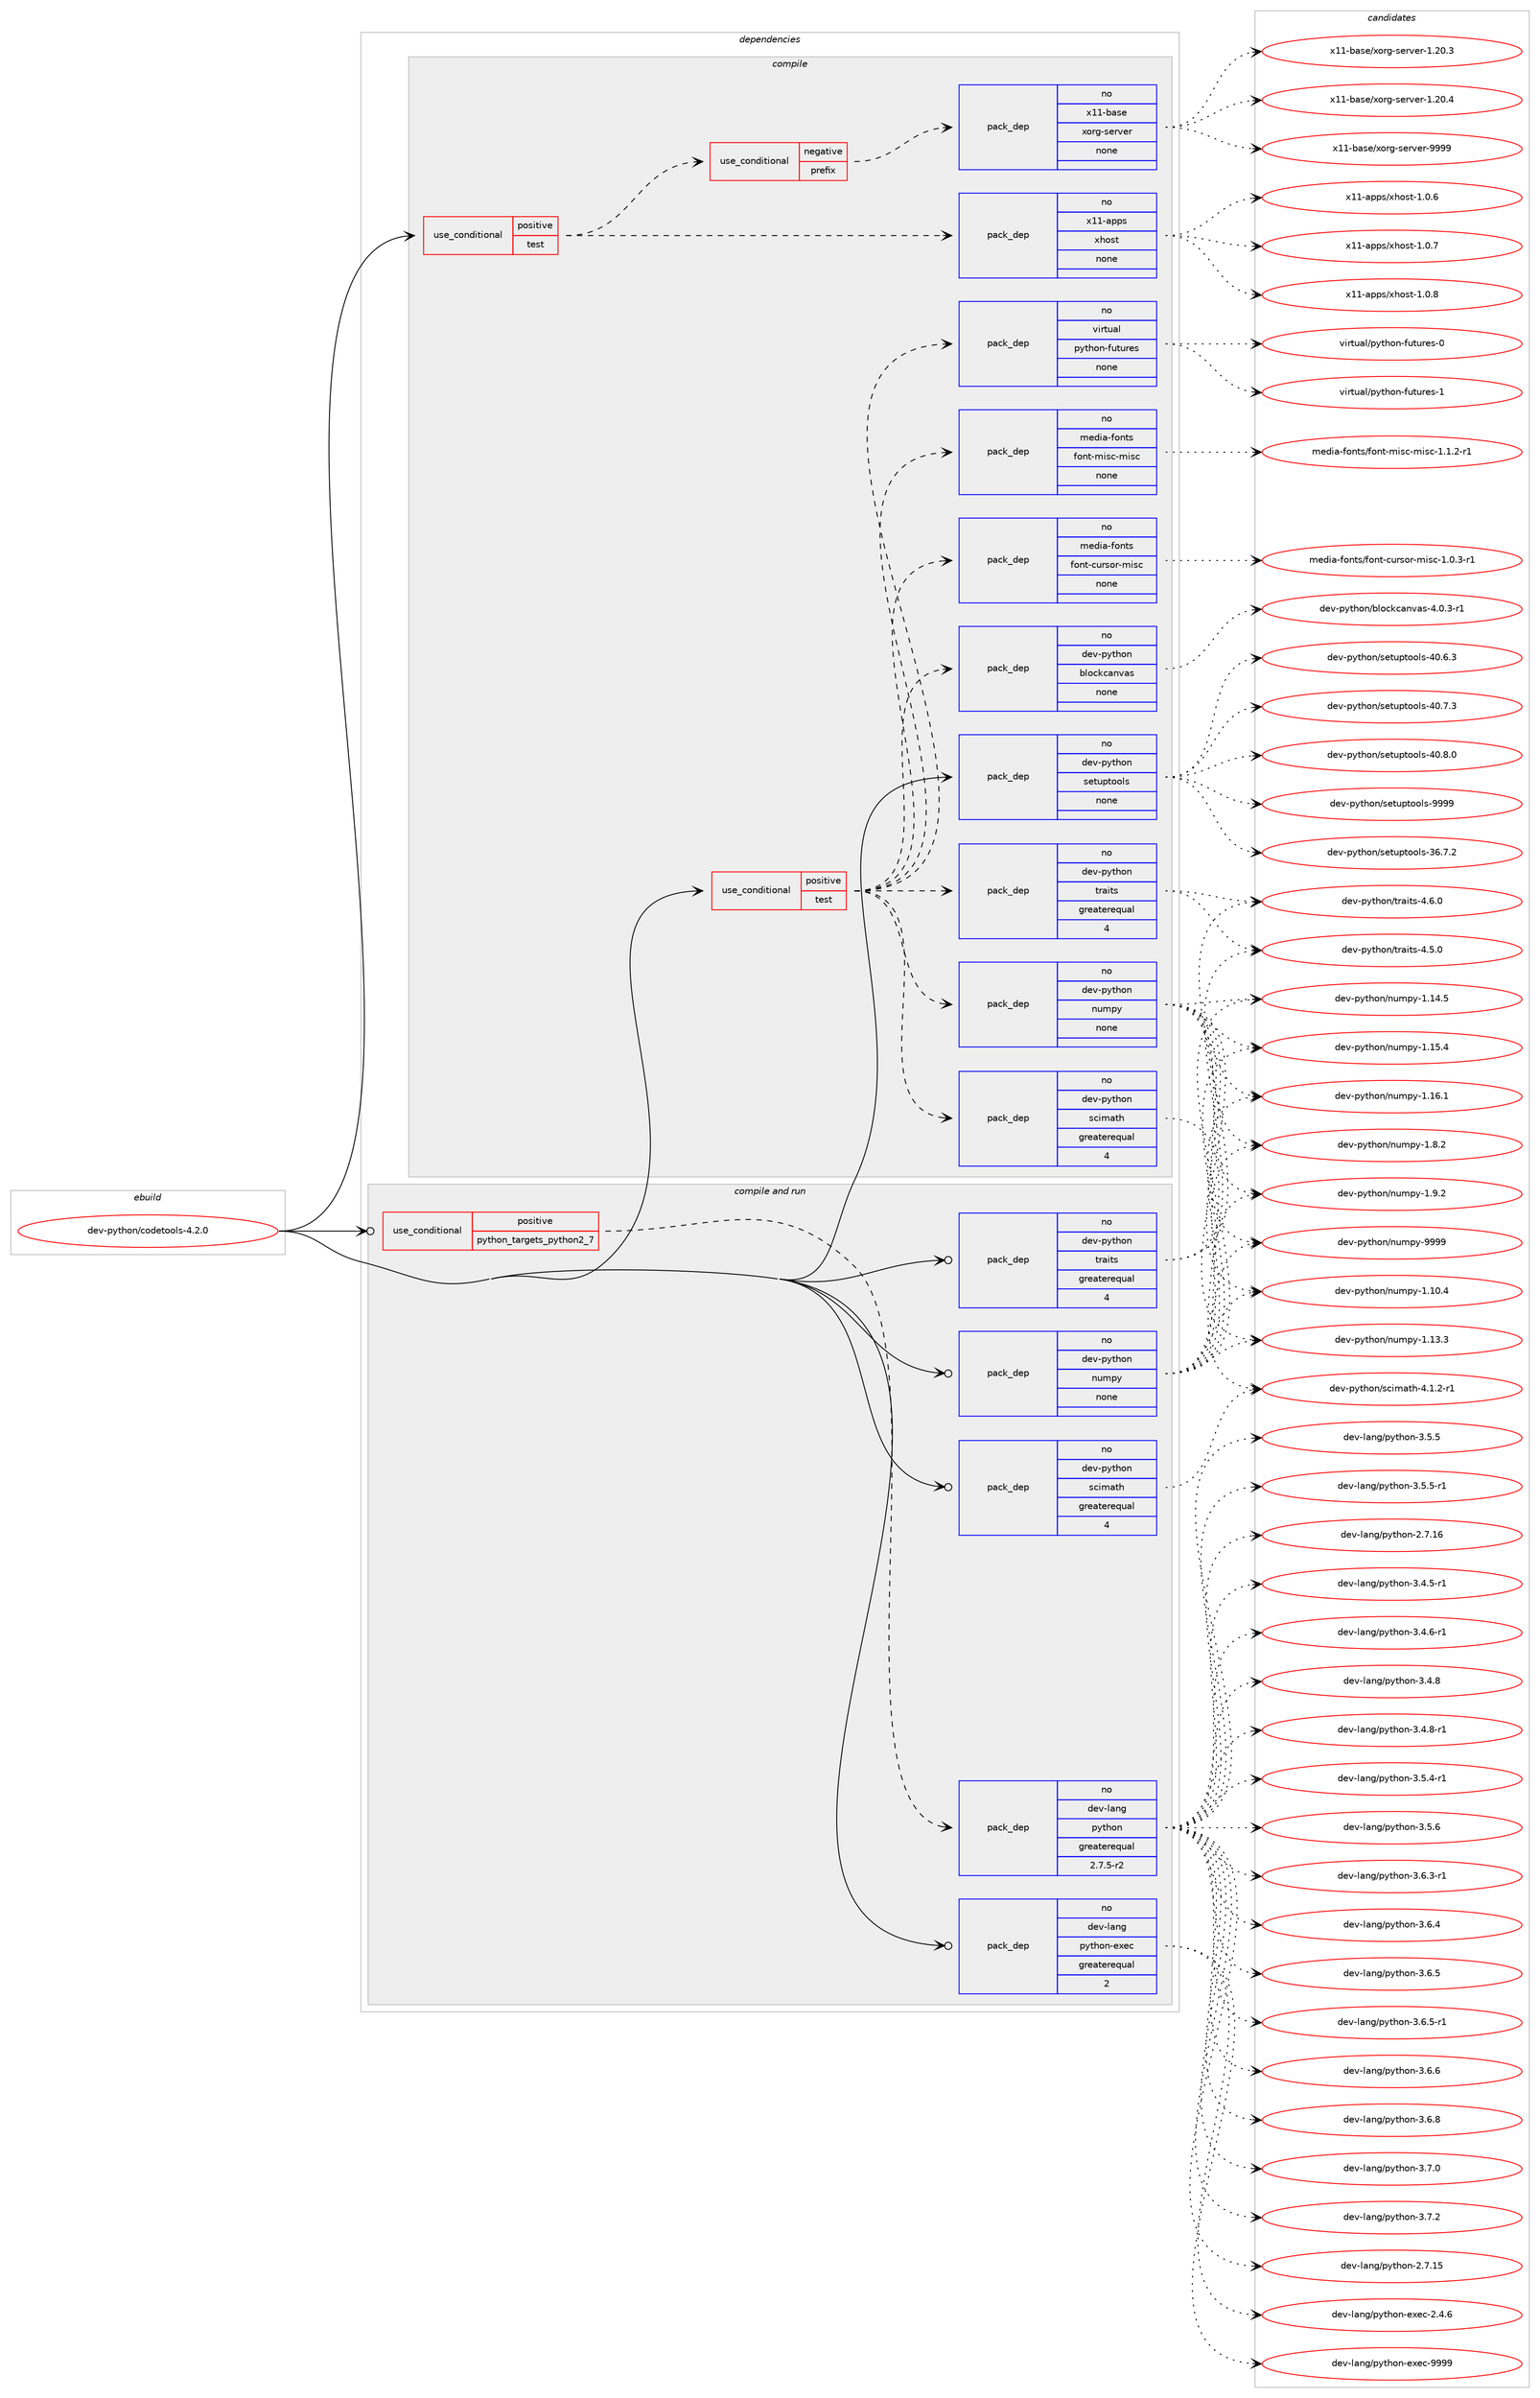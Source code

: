 digraph prolog {

# *************
# Graph options
# *************

newrank=true;
concentrate=true;
compound=true;
graph [rankdir=LR,fontname=Helvetica,fontsize=10,ranksep=1.5];#, ranksep=2.5, nodesep=0.2];
edge  [arrowhead=vee];
node  [fontname=Helvetica,fontsize=10];

# **********
# The ebuild
# **********

subgraph cluster_leftcol {
color=gray;
rank=same;
label=<<i>ebuild</i>>;
id [label="dev-python/codetools-4.2.0", color=red, width=4, href="../dev-python/codetools-4.2.0.svg"];
}

# ****************
# The dependencies
# ****************

subgraph cluster_midcol {
color=gray;
label=<<i>dependencies</i>>;
subgraph cluster_compile {
fillcolor="#eeeeee";
style=filled;
label=<<i>compile</i>>;
subgraph cond372524 {
dependency1403793 [label=<<TABLE BORDER="0" CELLBORDER="1" CELLSPACING="0" CELLPADDING="4"><TR><TD ROWSPAN="3" CELLPADDING="10">use_conditional</TD></TR><TR><TD>positive</TD></TR><TR><TD>test</TD></TR></TABLE>>, shape=none, color=red];
subgraph cond372525 {
dependency1403794 [label=<<TABLE BORDER="0" CELLBORDER="1" CELLSPACING="0" CELLPADDING="4"><TR><TD ROWSPAN="3" CELLPADDING="10">use_conditional</TD></TR><TR><TD>negative</TD></TR><TR><TD>prefix</TD></TR></TABLE>>, shape=none, color=red];
subgraph pack1008034 {
dependency1403795 [label=<<TABLE BORDER="0" CELLBORDER="1" CELLSPACING="0" CELLPADDING="4" WIDTH="220"><TR><TD ROWSPAN="6" CELLPADDING="30">pack_dep</TD></TR><TR><TD WIDTH="110">no</TD></TR><TR><TD>x11-base</TD></TR><TR><TD>xorg-server</TD></TR><TR><TD>none</TD></TR><TR><TD></TD></TR></TABLE>>, shape=none, color=blue];
}
dependency1403794:e -> dependency1403795:w [weight=20,style="dashed",arrowhead="vee"];
}
dependency1403793:e -> dependency1403794:w [weight=20,style="dashed",arrowhead="vee"];
subgraph pack1008035 {
dependency1403796 [label=<<TABLE BORDER="0" CELLBORDER="1" CELLSPACING="0" CELLPADDING="4" WIDTH="220"><TR><TD ROWSPAN="6" CELLPADDING="30">pack_dep</TD></TR><TR><TD WIDTH="110">no</TD></TR><TR><TD>x11-apps</TD></TR><TR><TD>xhost</TD></TR><TR><TD>none</TD></TR><TR><TD></TD></TR></TABLE>>, shape=none, color=blue];
}
dependency1403793:e -> dependency1403796:w [weight=20,style="dashed",arrowhead="vee"];
}
id:e -> dependency1403793:w [weight=20,style="solid",arrowhead="vee"];
subgraph cond372526 {
dependency1403797 [label=<<TABLE BORDER="0" CELLBORDER="1" CELLSPACING="0" CELLPADDING="4"><TR><TD ROWSPAN="3" CELLPADDING="10">use_conditional</TD></TR><TR><TD>positive</TD></TR><TR><TD>test</TD></TR></TABLE>>, shape=none, color=red];
subgraph pack1008036 {
dependency1403798 [label=<<TABLE BORDER="0" CELLBORDER="1" CELLSPACING="0" CELLPADDING="4" WIDTH="220"><TR><TD ROWSPAN="6" CELLPADDING="30">pack_dep</TD></TR><TR><TD WIDTH="110">no</TD></TR><TR><TD>dev-python</TD></TR><TR><TD>numpy</TD></TR><TR><TD>none</TD></TR><TR><TD></TD></TR></TABLE>>, shape=none, color=blue];
}
dependency1403797:e -> dependency1403798:w [weight=20,style="dashed",arrowhead="vee"];
subgraph pack1008037 {
dependency1403799 [label=<<TABLE BORDER="0" CELLBORDER="1" CELLSPACING="0" CELLPADDING="4" WIDTH="220"><TR><TD ROWSPAN="6" CELLPADDING="30">pack_dep</TD></TR><TR><TD WIDTH="110">no</TD></TR><TR><TD>dev-python</TD></TR><TR><TD>scimath</TD></TR><TR><TD>greaterequal</TD></TR><TR><TD>4</TD></TR></TABLE>>, shape=none, color=blue];
}
dependency1403797:e -> dependency1403799:w [weight=20,style="dashed",arrowhead="vee"];
subgraph pack1008038 {
dependency1403800 [label=<<TABLE BORDER="0" CELLBORDER="1" CELLSPACING="0" CELLPADDING="4" WIDTH="220"><TR><TD ROWSPAN="6" CELLPADDING="30">pack_dep</TD></TR><TR><TD WIDTH="110">no</TD></TR><TR><TD>dev-python</TD></TR><TR><TD>traits</TD></TR><TR><TD>greaterequal</TD></TR><TR><TD>4</TD></TR></TABLE>>, shape=none, color=blue];
}
dependency1403797:e -> dependency1403800:w [weight=20,style="dashed",arrowhead="vee"];
subgraph pack1008039 {
dependency1403801 [label=<<TABLE BORDER="0" CELLBORDER="1" CELLSPACING="0" CELLPADDING="4" WIDTH="220"><TR><TD ROWSPAN="6" CELLPADDING="30">pack_dep</TD></TR><TR><TD WIDTH="110">no</TD></TR><TR><TD>dev-python</TD></TR><TR><TD>blockcanvas</TD></TR><TR><TD>none</TD></TR><TR><TD></TD></TR></TABLE>>, shape=none, color=blue];
}
dependency1403797:e -> dependency1403801:w [weight=20,style="dashed",arrowhead="vee"];
subgraph pack1008040 {
dependency1403802 [label=<<TABLE BORDER="0" CELLBORDER="1" CELLSPACING="0" CELLPADDING="4" WIDTH="220"><TR><TD ROWSPAN="6" CELLPADDING="30">pack_dep</TD></TR><TR><TD WIDTH="110">no</TD></TR><TR><TD>media-fonts</TD></TR><TR><TD>font-cursor-misc</TD></TR><TR><TD>none</TD></TR><TR><TD></TD></TR></TABLE>>, shape=none, color=blue];
}
dependency1403797:e -> dependency1403802:w [weight=20,style="dashed",arrowhead="vee"];
subgraph pack1008041 {
dependency1403803 [label=<<TABLE BORDER="0" CELLBORDER="1" CELLSPACING="0" CELLPADDING="4" WIDTH="220"><TR><TD ROWSPAN="6" CELLPADDING="30">pack_dep</TD></TR><TR><TD WIDTH="110">no</TD></TR><TR><TD>media-fonts</TD></TR><TR><TD>font-misc-misc</TD></TR><TR><TD>none</TD></TR><TR><TD></TD></TR></TABLE>>, shape=none, color=blue];
}
dependency1403797:e -> dependency1403803:w [weight=20,style="dashed",arrowhead="vee"];
subgraph pack1008042 {
dependency1403804 [label=<<TABLE BORDER="0" CELLBORDER="1" CELLSPACING="0" CELLPADDING="4" WIDTH="220"><TR><TD ROWSPAN="6" CELLPADDING="30">pack_dep</TD></TR><TR><TD WIDTH="110">no</TD></TR><TR><TD>virtual</TD></TR><TR><TD>python-futures</TD></TR><TR><TD>none</TD></TR><TR><TD></TD></TR></TABLE>>, shape=none, color=blue];
}
dependency1403797:e -> dependency1403804:w [weight=20,style="dashed",arrowhead="vee"];
}
id:e -> dependency1403797:w [weight=20,style="solid",arrowhead="vee"];
subgraph pack1008043 {
dependency1403805 [label=<<TABLE BORDER="0" CELLBORDER="1" CELLSPACING="0" CELLPADDING="4" WIDTH="220"><TR><TD ROWSPAN="6" CELLPADDING="30">pack_dep</TD></TR><TR><TD WIDTH="110">no</TD></TR><TR><TD>dev-python</TD></TR><TR><TD>setuptools</TD></TR><TR><TD>none</TD></TR><TR><TD></TD></TR></TABLE>>, shape=none, color=blue];
}
id:e -> dependency1403805:w [weight=20,style="solid",arrowhead="vee"];
}
subgraph cluster_compileandrun {
fillcolor="#eeeeee";
style=filled;
label=<<i>compile and run</i>>;
subgraph cond372527 {
dependency1403806 [label=<<TABLE BORDER="0" CELLBORDER="1" CELLSPACING="0" CELLPADDING="4"><TR><TD ROWSPAN="3" CELLPADDING="10">use_conditional</TD></TR><TR><TD>positive</TD></TR><TR><TD>python_targets_python2_7</TD></TR></TABLE>>, shape=none, color=red];
subgraph pack1008044 {
dependency1403807 [label=<<TABLE BORDER="0" CELLBORDER="1" CELLSPACING="0" CELLPADDING="4" WIDTH="220"><TR><TD ROWSPAN="6" CELLPADDING="30">pack_dep</TD></TR><TR><TD WIDTH="110">no</TD></TR><TR><TD>dev-lang</TD></TR><TR><TD>python</TD></TR><TR><TD>greaterequal</TD></TR><TR><TD>2.7.5-r2</TD></TR></TABLE>>, shape=none, color=blue];
}
dependency1403806:e -> dependency1403807:w [weight=20,style="dashed",arrowhead="vee"];
}
id:e -> dependency1403806:w [weight=20,style="solid",arrowhead="odotvee"];
subgraph pack1008045 {
dependency1403808 [label=<<TABLE BORDER="0" CELLBORDER="1" CELLSPACING="0" CELLPADDING="4" WIDTH="220"><TR><TD ROWSPAN="6" CELLPADDING="30">pack_dep</TD></TR><TR><TD WIDTH="110">no</TD></TR><TR><TD>dev-lang</TD></TR><TR><TD>python-exec</TD></TR><TR><TD>greaterequal</TD></TR><TR><TD>2</TD></TR></TABLE>>, shape=none, color=blue];
}
id:e -> dependency1403808:w [weight=20,style="solid",arrowhead="odotvee"];
subgraph pack1008046 {
dependency1403809 [label=<<TABLE BORDER="0" CELLBORDER="1" CELLSPACING="0" CELLPADDING="4" WIDTH="220"><TR><TD ROWSPAN="6" CELLPADDING="30">pack_dep</TD></TR><TR><TD WIDTH="110">no</TD></TR><TR><TD>dev-python</TD></TR><TR><TD>numpy</TD></TR><TR><TD>none</TD></TR><TR><TD></TD></TR></TABLE>>, shape=none, color=blue];
}
id:e -> dependency1403809:w [weight=20,style="solid",arrowhead="odotvee"];
subgraph pack1008047 {
dependency1403810 [label=<<TABLE BORDER="0" CELLBORDER="1" CELLSPACING="0" CELLPADDING="4" WIDTH="220"><TR><TD ROWSPAN="6" CELLPADDING="30">pack_dep</TD></TR><TR><TD WIDTH="110">no</TD></TR><TR><TD>dev-python</TD></TR><TR><TD>scimath</TD></TR><TR><TD>greaterequal</TD></TR><TR><TD>4</TD></TR></TABLE>>, shape=none, color=blue];
}
id:e -> dependency1403810:w [weight=20,style="solid",arrowhead="odotvee"];
subgraph pack1008048 {
dependency1403811 [label=<<TABLE BORDER="0" CELLBORDER="1" CELLSPACING="0" CELLPADDING="4" WIDTH="220"><TR><TD ROWSPAN="6" CELLPADDING="30">pack_dep</TD></TR><TR><TD WIDTH="110">no</TD></TR><TR><TD>dev-python</TD></TR><TR><TD>traits</TD></TR><TR><TD>greaterequal</TD></TR><TR><TD>4</TD></TR></TABLE>>, shape=none, color=blue];
}
id:e -> dependency1403811:w [weight=20,style="solid",arrowhead="odotvee"];
}
subgraph cluster_run {
fillcolor="#eeeeee";
style=filled;
label=<<i>run</i>>;
}
}

# **************
# The candidates
# **************

subgraph cluster_choices {
rank=same;
color=gray;
label=<<i>candidates</i>>;

subgraph choice1008034 {
color=black;
nodesep=1;
choice1204949459897115101471201111141034511510111411810111445494650484651 [label="x11-base/xorg-server-1.20.3", color=red, width=4,href="../x11-base/xorg-server-1.20.3.svg"];
choice1204949459897115101471201111141034511510111411810111445494650484652 [label="x11-base/xorg-server-1.20.4", color=red, width=4,href="../x11-base/xorg-server-1.20.4.svg"];
choice120494945989711510147120111114103451151011141181011144557575757 [label="x11-base/xorg-server-9999", color=red, width=4,href="../x11-base/xorg-server-9999.svg"];
dependency1403795:e -> choice1204949459897115101471201111141034511510111411810111445494650484651:w [style=dotted,weight="100"];
dependency1403795:e -> choice1204949459897115101471201111141034511510111411810111445494650484652:w [style=dotted,weight="100"];
dependency1403795:e -> choice120494945989711510147120111114103451151011141181011144557575757:w [style=dotted,weight="100"];
}
subgraph choice1008035 {
color=black;
nodesep=1;
choice1204949459711211211547120104111115116454946484654 [label="x11-apps/xhost-1.0.6", color=red, width=4,href="../x11-apps/xhost-1.0.6.svg"];
choice1204949459711211211547120104111115116454946484655 [label="x11-apps/xhost-1.0.7", color=red, width=4,href="../x11-apps/xhost-1.0.7.svg"];
choice1204949459711211211547120104111115116454946484656 [label="x11-apps/xhost-1.0.8", color=red, width=4,href="../x11-apps/xhost-1.0.8.svg"];
dependency1403796:e -> choice1204949459711211211547120104111115116454946484654:w [style=dotted,weight="100"];
dependency1403796:e -> choice1204949459711211211547120104111115116454946484655:w [style=dotted,weight="100"];
dependency1403796:e -> choice1204949459711211211547120104111115116454946484656:w [style=dotted,weight="100"];
}
subgraph choice1008036 {
color=black;
nodesep=1;
choice100101118451121211161041111104711011710911212145494649484652 [label="dev-python/numpy-1.10.4", color=red, width=4,href="../dev-python/numpy-1.10.4.svg"];
choice100101118451121211161041111104711011710911212145494649514651 [label="dev-python/numpy-1.13.3", color=red, width=4,href="../dev-python/numpy-1.13.3.svg"];
choice100101118451121211161041111104711011710911212145494649524653 [label="dev-python/numpy-1.14.5", color=red, width=4,href="../dev-python/numpy-1.14.5.svg"];
choice100101118451121211161041111104711011710911212145494649534652 [label="dev-python/numpy-1.15.4", color=red, width=4,href="../dev-python/numpy-1.15.4.svg"];
choice100101118451121211161041111104711011710911212145494649544649 [label="dev-python/numpy-1.16.1", color=red, width=4,href="../dev-python/numpy-1.16.1.svg"];
choice1001011184511212111610411111047110117109112121454946564650 [label="dev-python/numpy-1.8.2", color=red, width=4,href="../dev-python/numpy-1.8.2.svg"];
choice1001011184511212111610411111047110117109112121454946574650 [label="dev-python/numpy-1.9.2", color=red, width=4,href="../dev-python/numpy-1.9.2.svg"];
choice10010111845112121116104111110471101171091121214557575757 [label="dev-python/numpy-9999", color=red, width=4,href="../dev-python/numpy-9999.svg"];
dependency1403798:e -> choice100101118451121211161041111104711011710911212145494649484652:w [style=dotted,weight="100"];
dependency1403798:e -> choice100101118451121211161041111104711011710911212145494649514651:w [style=dotted,weight="100"];
dependency1403798:e -> choice100101118451121211161041111104711011710911212145494649524653:w [style=dotted,weight="100"];
dependency1403798:e -> choice100101118451121211161041111104711011710911212145494649534652:w [style=dotted,weight="100"];
dependency1403798:e -> choice100101118451121211161041111104711011710911212145494649544649:w [style=dotted,weight="100"];
dependency1403798:e -> choice1001011184511212111610411111047110117109112121454946564650:w [style=dotted,weight="100"];
dependency1403798:e -> choice1001011184511212111610411111047110117109112121454946574650:w [style=dotted,weight="100"];
dependency1403798:e -> choice10010111845112121116104111110471101171091121214557575757:w [style=dotted,weight="100"];
}
subgraph choice1008037 {
color=black;
nodesep=1;
choice100101118451121211161041111104711599105109971161044552464946504511449 [label="dev-python/scimath-4.1.2-r1", color=red, width=4,href="../dev-python/scimath-4.1.2-r1.svg"];
dependency1403799:e -> choice100101118451121211161041111104711599105109971161044552464946504511449:w [style=dotted,weight="100"];
}
subgraph choice1008038 {
color=black;
nodesep=1;
choice100101118451121211161041111104711611497105116115455246534648 [label="dev-python/traits-4.5.0", color=red, width=4,href="../dev-python/traits-4.5.0.svg"];
choice100101118451121211161041111104711611497105116115455246544648 [label="dev-python/traits-4.6.0", color=red, width=4,href="../dev-python/traits-4.6.0.svg"];
dependency1403800:e -> choice100101118451121211161041111104711611497105116115455246534648:w [style=dotted,weight="100"];
dependency1403800:e -> choice100101118451121211161041111104711611497105116115455246544648:w [style=dotted,weight="100"];
}
subgraph choice1008039 {
color=black;
nodesep=1;
choice100101118451121211161041111104798108111991079997110118971154552464846514511449 [label="dev-python/blockcanvas-4.0.3-r1", color=red, width=4,href="../dev-python/blockcanvas-4.0.3-r1.svg"];
dependency1403801:e -> choice100101118451121211161041111104798108111991079997110118971154552464846514511449:w [style=dotted,weight="100"];
}
subgraph choice1008040 {
color=black;
nodesep=1;
choice109101100105974510211111011611547102111110116459911711411511111445109105115994549464846514511449 [label="media-fonts/font-cursor-misc-1.0.3-r1", color=red, width=4,href="../media-fonts/font-cursor-misc-1.0.3-r1.svg"];
dependency1403802:e -> choice109101100105974510211111011611547102111110116459911711411511111445109105115994549464846514511449:w [style=dotted,weight="100"];
}
subgraph choice1008041 {
color=black;
nodesep=1;
choice109101100105974510211111011611547102111110116451091051159945109105115994549464946504511449 [label="media-fonts/font-misc-misc-1.1.2-r1", color=red, width=4,href="../media-fonts/font-misc-misc-1.1.2-r1.svg"];
dependency1403803:e -> choice109101100105974510211111011611547102111110116451091051159945109105115994549464946504511449:w [style=dotted,weight="100"];
}
subgraph choice1008042 {
color=black;
nodesep=1;
choice1181051141161179710847112121116104111110451021171161171141011154548 [label="virtual/python-futures-0", color=red, width=4,href="../virtual/python-futures-0.svg"];
choice1181051141161179710847112121116104111110451021171161171141011154549 [label="virtual/python-futures-1", color=red, width=4,href="../virtual/python-futures-1.svg"];
dependency1403804:e -> choice1181051141161179710847112121116104111110451021171161171141011154548:w [style=dotted,weight="100"];
dependency1403804:e -> choice1181051141161179710847112121116104111110451021171161171141011154549:w [style=dotted,weight="100"];
}
subgraph choice1008043 {
color=black;
nodesep=1;
choice100101118451121211161041111104711510111611711211611111110811545515446554650 [label="dev-python/setuptools-36.7.2", color=red, width=4,href="../dev-python/setuptools-36.7.2.svg"];
choice100101118451121211161041111104711510111611711211611111110811545524846544651 [label="dev-python/setuptools-40.6.3", color=red, width=4,href="../dev-python/setuptools-40.6.3.svg"];
choice100101118451121211161041111104711510111611711211611111110811545524846554651 [label="dev-python/setuptools-40.7.3", color=red, width=4,href="../dev-python/setuptools-40.7.3.svg"];
choice100101118451121211161041111104711510111611711211611111110811545524846564648 [label="dev-python/setuptools-40.8.0", color=red, width=4,href="../dev-python/setuptools-40.8.0.svg"];
choice10010111845112121116104111110471151011161171121161111111081154557575757 [label="dev-python/setuptools-9999", color=red, width=4,href="../dev-python/setuptools-9999.svg"];
dependency1403805:e -> choice100101118451121211161041111104711510111611711211611111110811545515446554650:w [style=dotted,weight="100"];
dependency1403805:e -> choice100101118451121211161041111104711510111611711211611111110811545524846544651:w [style=dotted,weight="100"];
dependency1403805:e -> choice100101118451121211161041111104711510111611711211611111110811545524846554651:w [style=dotted,weight="100"];
dependency1403805:e -> choice100101118451121211161041111104711510111611711211611111110811545524846564648:w [style=dotted,weight="100"];
dependency1403805:e -> choice10010111845112121116104111110471151011161171121161111111081154557575757:w [style=dotted,weight="100"];
}
subgraph choice1008044 {
color=black;
nodesep=1;
choice10010111845108971101034711212111610411111045504655464953 [label="dev-lang/python-2.7.15", color=red, width=4,href="../dev-lang/python-2.7.15.svg"];
choice10010111845108971101034711212111610411111045504655464954 [label="dev-lang/python-2.7.16", color=red, width=4,href="../dev-lang/python-2.7.16.svg"];
choice1001011184510897110103471121211161041111104551465246534511449 [label="dev-lang/python-3.4.5-r1", color=red, width=4,href="../dev-lang/python-3.4.5-r1.svg"];
choice1001011184510897110103471121211161041111104551465246544511449 [label="dev-lang/python-3.4.6-r1", color=red, width=4,href="../dev-lang/python-3.4.6-r1.svg"];
choice100101118451089711010347112121116104111110455146524656 [label="dev-lang/python-3.4.8", color=red, width=4,href="../dev-lang/python-3.4.8.svg"];
choice1001011184510897110103471121211161041111104551465246564511449 [label="dev-lang/python-3.4.8-r1", color=red, width=4,href="../dev-lang/python-3.4.8-r1.svg"];
choice1001011184510897110103471121211161041111104551465346524511449 [label="dev-lang/python-3.5.4-r1", color=red, width=4,href="../dev-lang/python-3.5.4-r1.svg"];
choice100101118451089711010347112121116104111110455146534653 [label="dev-lang/python-3.5.5", color=red, width=4,href="../dev-lang/python-3.5.5.svg"];
choice1001011184510897110103471121211161041111104551465346534511449 [label="dev-lang/python-3.5.5-r1", color=red, width=4,href="../dev-lang/python-3.5.5-r1.svg"];
choice100101118451089711010347112121116104111110455146534654 [label="dev-lang/python-3.5.6", color=red, width=4,href="../dev-lang/python-3.5.6.svg"];
choice1001011184510897110103471121211161041111104551465446514511449 [label="dev-lang/python-3.6.3-r1", color=red, width=4,href="../dev-lang/python-3.6.3-r1.svg"];
choice100101118451089711010347112121116104111110455146544652 [label="dev-lang/python-3.6.4", color=red, width=4,href="../dev-lang/python-3.6.4.svg"];
choice100101118451089711010347112121116104111110455146544653 [label="dev-lang/python-3.6.5", color=red, width=4,href="../dev-lang/python-3.6.5.svg"];
choice1001011184510897110103471121211161041111104551465446534511449 [label="dev-lang/python-3.6.5-r1", color=red, width=4,href="../dev-lang/python-3.6.5-r1.svg"];
choice100101118451089711010347112121116104111110455146544654 [label="dev-lang/python-3.6.6", color=red, width=4,href="../dev-lang/python-3.6.6.svg"];
choice100101118451089711010347112121116104111110455146544656 [label="dev-lang/python-3.6.8", color=red, width=4,href="../dev-lang/python-3.6.8.svg"];
choice100101118451089711010347112121116104111110455146554648 [label="dev-lang/python-3.7.0", color=red, width=4,href="../dev-lang/python-3.7.0.svg"];
choice100101118451089711010347112121116104111110455146554650 [label="dev-lang/python-3.7.2", color=red, width=4,href="../dev-lang/python-3.7.2.svg"];
dependency1403807:e -> choice10010111845108971101034711212111610411111045504655464953:w [style=dotted,weight="100"];
dependency1403807:e -> choice10010111845108971101034711212111610411111045504655464954:w [style=dotted,weight="100"];
dependency1403807:e -> choice1001011184510897110103471121211161041111104551465246534511449:w [style=dotted,weight="100"];
dependency1403807:e -> choice1001011184510897110103471121211161041111104551465246544511449:w [style=dotted,weight="100"];
dependency1403807:e -> choice100101118451089711010347112121116104111110455146524656:w [style=dotted,weight="100"];
dependency1403807:e -> choice1001011184510897110103471121211161041111104551465246564511449:w [style=dotted,weight="100"];
dependency1403807:e -> choice1001011184510897110103471121211161041111104551465346524511449:w [style=dotted,weight="100"];
dependency1403807:e -> choice100101118451089711010347112121116104111110455146534653:w [style=dotted,weight="100"];
dependency1403807:e -> choice1001011184510897110103471121211161041111104551465346534511449:w [style=dotted,weight="100"];
dependency1403807:e -> choice100101118451089711010347112121116104111110455146534654:w [style=dotted,weight="100"];
dependency1403807:e -> choice1001011184510897110103471121211161041111104551465446514511449:w [style=dotted,weight="100"];
dependency1403807:e -> choice100101118451089711010347112121116104111110455146544652:w [style=dotted,weight="100"];
dependency1403807:e -> choice100101118451089711010347112121116104111110455146544653:w [style=dotted,weight="100"];
dependency1403807:e -> choice1001011184510897110103471121211161041111104551465446534511449:w [style=dotted,weight="100"];
dependency1403807:e -> choice100101118451089711010347112121116104111110455146544654:w [style=dotted,weight="100"];
dependency1403807:e -> choice100101118451089711010347112121116104111110455146544656:w [style=dotted,weight="100"];
dependency1403807:e -> choice100101118451089711010347112121116104111110455146554648:w [style=dotted,weight="100"];
dependency1403807:e -> choice100101118451089711010347112121116104111110455146554650:w [style=dotted,weight="100"];
}
subgraph choice1008045 {
color=black;
nodesep=1;
choice1001011184510897110103471121211161041111104510112010199455046524654 [label="dev-lang/python-exec-2.4.6", color=red, width=4,href="../dev-lang/python-exec-2.4.6.svg"];
choice10010111845108971101034711212111610411111045101120101994557575757 [label="dev-lang/python-exec-9999", color=red, width=4,href="../dev-lang/python-exec-9999.svg"];
dependency1403808:e -> choice1001011184510897110103471121211161041111104510112010199455046524654:w [style=dotted,weight="100"];
dependency1403808:e -> choice10010111845108971101034711212111610411111045101120101994557575757:w [style=dotted,weight="100"];
}
subgraph choice1008046 {
color=black;
nodesep=1;
choice100101118451121211161041111104711011710911212145494649484652 [label="dev-python/numpy-1.10.4", color=red, width=4,href="../dev-python/numpy-1.10.4.svg"];
choice100101118451121211161041111104711011710911212145494649514651 [label="dev-python/numpy-1.13.3", color=red, width=4,href="../dev-python/numpy-1.13.3.svg"];
choice100101118451121211161041111104711011710911212145494649524653 [label="dev-python/numpy-1.14.5", color=red, width=4,href="../dev-python/numpy-1.14.5.svg"];
choice100101118451121211161041111104711011710911212145494649534652 [label="dev-python/numpy-1.15.4", color=red, width=4,href="../dev-python/numpy-1.15.4.svg"];
choice100101118451121211161041111104711011710911212145494649544649 [label="dev-python/numpy-1.16.1", color=red, width=4,href="../dev-python/numpy-1.16.1.svg"];
choice1001011184511212111610411111047110117109112121454946564650 [label="dev-python/numpy-1.8.2", color=red, width=4,href="../dev-python/numpy-1.8.2.svg"];
choice1001011184511212111610411111047110117109112121454946574650 [label="dev-python/numpy-1.9.2", color=red, width=4,href="../dev-python/numpy-1.9.2.svg"];
choice10010111845112121116104111110471101171091121214557575757 [label="dev-python/numpy-9999", color=red, width=4,href="../dev-python/numpy-9999.svg"];
dependency1403809:e -> choice100101118451121211161041111104711011710911212145494649484652:w [style=dotted,weight="100"];
dependency1403809:e -> choice100101118451121211161041111104711011710911212145494649514651:w [style=dotted,weight="100"];
dependency1403809:e -> choice100101118451121211161041111104711011710911212145494649524653:w [style=dotted,weight="100"];
dependency1403809:e -> choice100101118451121211161041111104711011710911212145494649534652:w [style=dotted,weight="100"];
dependency1403809:e -> choice100101118451121211161041111104711011710911212145494649544649:w [style=dotted,weight="100"];
dependency1403809:e -> choice1001011184511212111610411111047110117109112121454946564650:w [style=dotted,weight="100"];
dependency1403809:e -> choice1001011184511212111610411111047110117109112121454946574650:w [style=dotted,weight="100"];
dependency1403809:e -> choice10010111845112121116104111110471101171091121214557575757:w [style=dotted,weight="100"];
}
subgraph choice1008047 {
color=black;
nodesep=1;
choice100101118451121211161041111104711599105109971161044552464946504511449 [label="dev-python/scimath-4.1.2-r1", color=red, width=4,href="../dev-python/scimath-4.1.2-r1.svg"];
dependency1403810:e -> choice100101118451121211161041111104711599105109971161044552464946504511449:w [style=dotted,weight="100"];
}
subgraph choice1008048 {
color=black;
nodesep=1;
choice100101118451121211161041111104711611497105116115455246534648 [label="dev-python/traits-4.5.0", color=red, width=4,href="../dev-python/traits-4.5.0.svg"];
choice100101118451121211161041111104711611497105116115455246544648 [label="dev-python/traits-4.6.0", color=red, width=4,href="../dev-python/traits-4.6.0.svg"];
dependency1403811:e -> choice100101118451121211161041111104711611497105116115455246534648:w [style=dotted,weight="100"];
dependency1403811:e -> choice100101118451121211161041111104711611497105116115455246544648:w [style=dotted,weight="100"];
}
}

}
